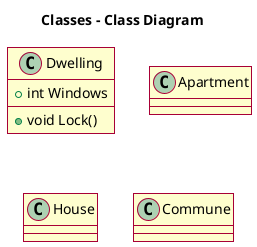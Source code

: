 @startuml Samples

    ' ================================= TWEAKS =================================
    skin rose
    skinparam classFontName Calibri
    skinparam shadowing false
    ' --------------------------------------------------------------------------

    title Classes - Class Diagram

    class Dwelling
    {
        +int Windows
        +void Lock()
    }

    class Apartment
    class House
    class Commune

@enduml